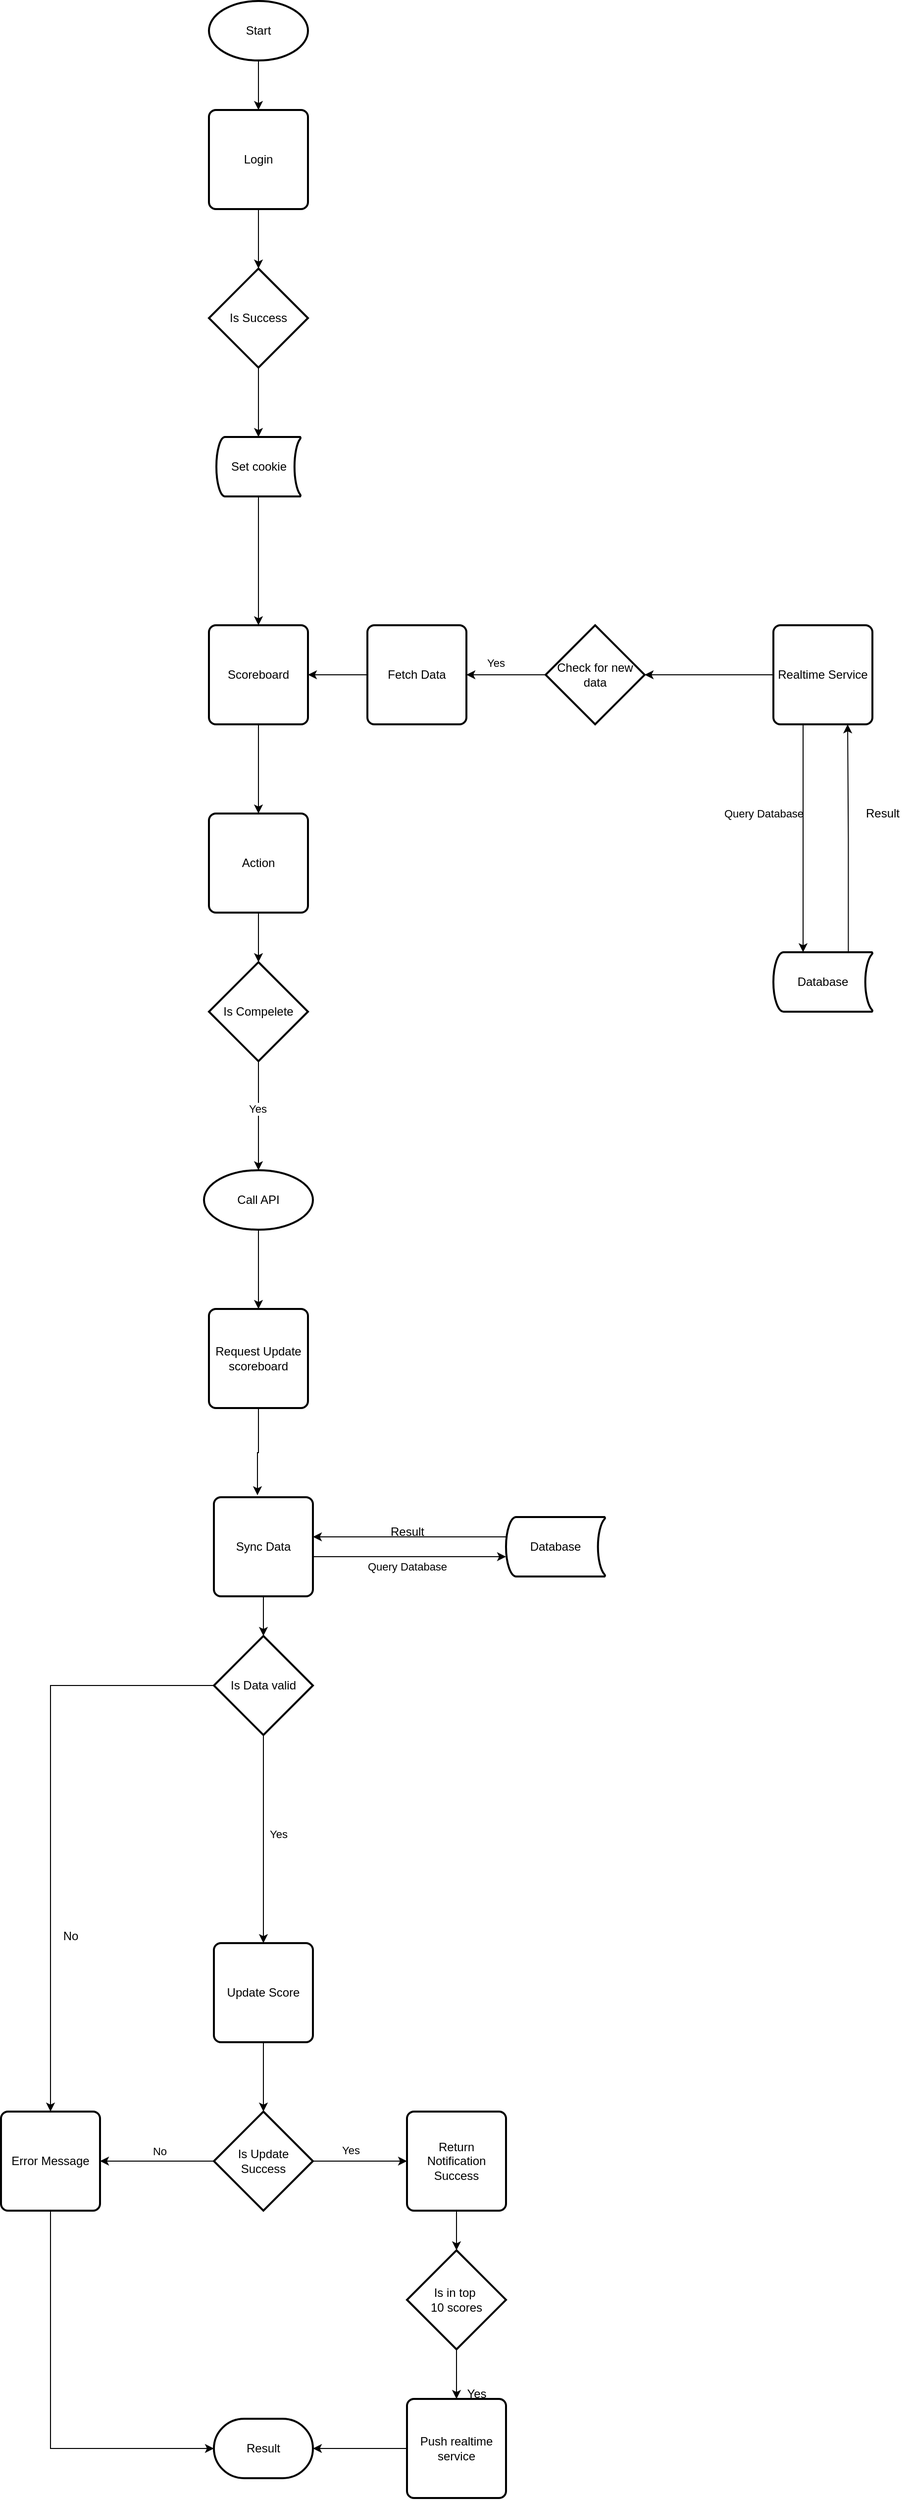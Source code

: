 <mxfile version="26.0.5">
  <diagram name="Trang-1" id="5ejj43Skfpe5UkQqUx6a">
    <mxGraphModel grid="1" page="1" gridSize="10" guides="1" tooltips="1" connect="1" arrows="1" fold="1" pageScale="1" pageWidth="827" pageHeight="1169" math="0" shadow="0">
      <root>
        <mxCell id="0" />
        <mxCell id="1" parent="0" />
        <mxCell id="bD1iXa6uIGsa23crCqH4-16" style="edgeStyle=orthogonalEdgeStyle;rounded=0;orthogonalLoop=1;jettySize=auto;html=1;entryX=0.5;entryY=0;entryDx=0;entryDy=0;" edge="1" parent="1" source="bD1iXa6uIGsa23crCqH4-1" target="bD1iXa6uIGsa23crCqH4-2">
          <mxGeometry relative="1" as="geometry" />
        </mxCell>
        <mxCell id="bD1iXa6uIGsa23crCqH4-1" value="Call API" style="strokeWidth=2;html=1;shape=mxgraph.flowchart.start_1;whiteSpace=wrap;" vertex="1" parent="1">
          <mxGeometry x="335" y="-180" width="110" height="60" as="geometry" />
        </mxCell>
        <mxCell id="bD1iXa6uIGsa23crCqH4-7" style="edgeStyle=orthogonalEdgeStyle;rounded=0;orthogonalLoop=1;jettySize=auto;html=1;" edge="1" parent="1">
          <mxGeometry relative="1" as="geometry">
            <mxPoint x="445" y="210" as="sourcePoint" />
            <mxPoint x="640" y="210" as="targetPoint" />
          </mxGeometry>
        </mxCell>
        <mxCell id="bD1iXa6uIGsa23crCqH4-17" style="edgeStyle=orthogonalEdgeStyle;rounded=0;orthogonalLoop=1;jettySize=auto;html=1;entryX=0.44;entryY=-0.02;entryDx=0;entryDy=0;entryPerimeter=0;" edge="1" parent="1" source="bD1iXa6uIGsa23crCqH4-2" target="bD1iXa6uIGsa23crCqH4-20">
          <mxGeometry relative="1" as="geometry">
            <Array as="points">
              <mxPoint x="390" y="105" />
            </Array>
          </mxGeometry>
        </mxCell>
        <mxCell id="bD1iXa6uIGsa23crCqH4-2" value="Request Update scoreboard" style="rounded=1;whiteSpace=wrap;html=1;absoluteArcSize=1;arcSize=14;strokeWidth=2;" vertex="1" parent="1">
          <mxGeometry x="340" y="-40" width="100" height="100" as="geometry" />
        </mxCell>
        <mxCell id="bD1iXa6uIGsa23crCqH4-4" value="Update Score" style="rounded=1;whiteSpace=wrap;html=1;absoluteArcSize=1;arcSize=14;strokeWidth=2;" vertex="1" parent="1">
          <mxGeometry x="345" y="600" width="100" height="100" as="geometry" />
        </mxCell>
        <mxCell id="bD1iXa6uIGsa23crCqH4-6" style="edgeStyle=orthogonalEdgeStyle;rounded=0;orthogonalLoop=1;jettySize=auto;html=1;entryX=1;entryY=0.5;entryDx=0;entryDy=0;" edge="1" parent="1">
          <mxGeometry relative="1" as="geometry">
            <mxPoint x="640" y="190" as="sourcePoint" />
            <mxPoint x="445" y="190" as="targetPoint" />
          </mxGeometry>
        </mxCell>
        <mxCell id="bD1iXa6uIGsa23crCqH4-8" value="Query Database" style="edgeLabel;html=1;align=center;verticalAlign=middle;resizable=0;points=[];" vertex="1" connectable="0" parent="bD1iXa6uIGsa23crCqH4-6">
          <mxGeometry x="0.497" y="-2" relative="1" as="geometry">
            <mxPoint x="46" y="32" as="offset" />
          </mxGeometry>
        </mxCell>
        <mxCell id="bD1iXa6uIGsa23crCqH4-5" value="Database" style="strokeWidth=2;html=1;shape=mxgraph.flowchart.stored_data;whiteSpace=wrap;" vertex="1" parent="1">
          <mxGeometry x="640" y="170" width="100" height="60" as="geometry" />
        </mxCell>
        <mxCell id="bD1iXa6uIGsa23crCqH4-9" value="Result" style="text;html=1;align=center;verticalAlign=middle;resizable=0;points=[];autosize=1;strokeColor=none;fillColor=none;" vertex="1" parent="1">
          <mxGeometry x="510" y="170" width="60" height="30" as="geometry" />
        </mxCell>
        <mxCell id="G5q5QuLvW7kV_TsMMiGS-6" style="edgeStyle=orthogonalEdgeStyle;rounded=0;orthogonalLoop=1;jettySize=auto;html=1;" edge="1" parent="1" source="bD1iXa6uIGsa23crCqH4-20" target="G5q5QuLvW7kV_TsMMiGS-1">
          <mxGeometry relative="1" as="geometry" />
        </mxCell>
        <mxCell id="bD1iXa6uIGsa23crCqH4-20" value="Sync Data" style="rounded=1;whiteSpace=wrap;html=1;absoluteArcSize=1;arcSize=14;strokeWidth=2;" vertex="1" parent="1">
          <mxGeometry x="345" y="150" width="100" height="100" as="geometry" />
        </mxCell>
        <mxCell id="G5q5QuLvW7kV_TsMMiGS-4" style="edgeStyle=orthogonalEdgeStyle;rounded=0;orthogonalLoop=1;jettySize=auto;html=1;" edge="1" parent="1" source="G5q5QuLvW7kV_TsMMiGS-1" target="G5q5QuLvW7kV_TsMMiGS-3">
          <mxGeometry relative="1" as="geometry" />
        </mxCell>
        <mxCell id="G5q5QuLvW7kV_TsMMiGS-5" style="edgeStyle=orthogonalEdgeStyle;rounded=0;orthogonalLoop=1;jettySize=auto;html=1;entryX=0.5;entryY=0;entryDx=0;entryDy=0;" edge="1" parent="1" source="G5q5QuLvW7kV_TsMMiGS-1" target="bD1iXa6uIGsa23crCqH4-4">
          <mxGeometry relative="1" as="geometry" />
        </mxCell>
        <mxCell id="G5q5QuLvW7kV_TsMMiGS-66" value="Yes" style="edgeLabel;html=1;align=center;verticalAlign=middle;resizable=0;points=[];" connectable="0" vertex="1" parent="G5q5QuLvW7kV_TsMMiGS-5">
          <mxGeometry x="-0.162" y="4" relative="1" as="geometry">
            <mxPoint x="11" y="12" as="offset" />
          </mxGeometry>
        </mxCell>
        <mxCell id="G5q5QuLvW7kV_TsMMiGS-1" value="Is Data valid" style="strokeWidth=2;html=1;shape=mxgraph.flowchart.decision;whiteSpace=wrap;" vertex="1" parent="1">
          <mxGeometry x="345" y="290" width="100" height="100" as="geometry" />
        </mxCell>
        <mxCell id="G5q5QuLvW7kV_TsMMiGS-3" value="Error Message" style="rounded=1;whiteSpace=wrap;html=1;absoluteArcSize=1;arcSize=14;strokeWidth=2;" vertex="1" parent="1">
          <mxGeometry x="130" y="770" width="100" height="100" as="geometry" />
        </mxCell>
        <mxCell id="G5q5QuLvW7kV_TsMMiGS-7" value="Result" style="strokeWidth=2;html=1;shape=mxgraph.flowchart.terminator;whiteSpace=wrap;" vertex="1" parent="1">
          <mxGeometry x="345" y="1080" width="100" height="60" as="geometry" />
        </mxCell>
        <mxCell id="G5q5QuLvW7kV_TsMMiGS-15" style="edgeStyle=orthogonalEdgeStyle;rounded=0;orthogonalLoop=1;jettySize=auto;html=1;" edge="1" parent="1" source="G5q5QuLvW7kV_TsMMiGS-12" target="G5q5QuLvW7kV_TsMMiGS-3">
          <mxGeometry relative="1" as="geometry" />
        </mxCell>
        <mxCell id="G5q5QuLvW7kV_TsMMiGS-43" value="No" style="edgeLabel;html=1;align=center;verticalAlign=middle;resizable=0;points=[];" connectable="0" vertex="1" parent="G5q5QuLvW7kV_TsMMiGS-15">
          <mxGeometry x="-0.183" y="-6" relative="1" as="geometry">
            <mxPoint x="-8" y="-4" as="offset" />
          </mxGeometry>
        </mxCell>
        <mxCell id="G5q5QuLvW7kV_TsMMiGS-16" style="edgeStyle=orthogonalEdgeStyle;rounded=0;orthogonalLoop=1;jettySize=auto;html=1;entryX=0;entryY=0.5;entryDx=0;entryDy=0;" edge="1" parent="1" source="G5q5QuLvW7kV_TsMMiGS-12" target="G5q5QuLvW7kV_TsMMiGS-14">
          <mxGeometry relative="1" as="geometry" />
        </mxCell>
        <mxCell id="G5q5QuLvW7kV_TsMMiGS-42" value="Yes" style="edgeLabel;html=1;align=center;verticalAlign=middle;resizable=0;points=[];" connectable="0" vertex="1" parent="G5q5QuLvW7kV_TsMMiGS-16">
          <mxGeometry x="-0.2" y="11" relative="1" as="geometry">
            <mxPoint as="offset" />
          </mxGeometry>
        </mxCell>
        <mxCell id="G5q5QuLvW7kV_TsMMiGS-12" value="Is Update Success" style="strokeWidth=2;html=1;shape=mxgraph.flowchart.decision;whiteSpace=wrap;" vertex="1" parent="1">
          <mxGeometry x="345" y="770" width="100" height="100" as="geometry" />
        </mxCell>
        <mxCell id="G5q5QuLvW7kV_TsMMiGS-13" style="edgeStyle=orthogonalEdgeStyle;rounded=0;orthogonalLoop=1;jettySize=auto;html=1;entryX=0.5;entryY=0;entryDx=0;entryDy=0;entryPerimeter=0;" edge="1" parent="1" source="bD1iXa6uIGsa23crCqH4-4" target="G5q5QuLvW7kV_TsMMiGS-12">
          <mxGeometry relative="1" as="geometry" />
        </mxCell>
        <mxCell id="G5q5QuLvW7kV_TsMMiGS-14" value="Return Notification Success" style="rounded=1;whiteSpace=wrap;html=1;absoluteArcSize=1;arcSize=14;strokeWidth=2;" vertex="1" parent="1">
          <mxGeometry x="540" y="770" width="100" height="100" as="geometry" />
        </mxCell>
        <mxCell id="G5q5QuLvW7kV_TsMMiGS-70" value="" style="edgeStyle=orthogonalEdgeStyle;rounded=0;orthogonalLoop=1;jettySize=auto;html=1;" edge="1" parent="1" source="G5q5QuLvW7kV_TsMMiGS-19" target="G5q5QuLvW7kV_TsMMiGS-69">
          <mxGeometry relative="1" as="geometry" />
        </mxCell>
        <mxCell id="G5q5QuLvW7kV_TsMMiGS-19" value="Start" style="strokeWidth=2;html=1;shape=mxgraph.flowchart.start_1;whiteSpace=wrap;" vertex="1" parent="1">
          <mxGeometry x="340" y="-1360" width="100" height="60" as="geometry" />
        </mxCell>
        <mxCell id="G5q5QuLvW7kV_TsMMiGS-33" style="edgeStyle=orthogonalEdgeStyle;rounded=0;orthogonalLoop=1;jettySize=auto;html=1;" edge="1" parent="1" source="G5q5QuLvW7kV_TsMMiGS-20" target="G5q5QuLvW7kV_TsMMiGS-32">
          <mxGeometry relative="1" as="geometry" />
        </mxCell>
        <mxCell id="G5q5QuLvW7kV_TsMMiGS-20" value="Scoreboard" style="rounded=1;whiteSpace=wrap;html=1;absoluteArcSize=1;arcSize=14;strokeWidth=2;" vertex="1" parent="1">
          <mxGeometry x="340" y="-730" width="100" height="100" as="geometry" />
        </mxCell>
        <mxCell id="G5q5QuLvW7kV_TsMMiGS-24" style="edgeStyle=orthogonalEdgeStyle;rounded=0;orthogonalLoop=1;jettySize=auto;html=1;entryX=0.75;entryY=1;entryDx=0;entryDy=0;exitX=0.757;exitY=0.056;exitDx=0;exitDy=0;exitPerimeter=0;" edge="1" parent="1" source="G5q5QuLvW7kV_TsMMiGS-21" target="G5q5QuLvW7kV_TsMMiGS-47">
          <mxGeometry relative="1" as="geometry">
            <mxPoint x="1135" y="-510" as="sourcePoint" />
            <mxPoint x="965" y="-510" as="targetPoint" />
          </mxGeometry>
        </mxCell>
        <mxCell id="G5q5QuLvW7kV_TsMMiGS-21" value="Database" style="strokeWidth=2;html=1;shape=mxgraph.flowchart.stored_data;whiteSpace=wrap;" vertex="1" parent="1">
          <mxGeometry x="910" y="-400" width="100" height="60" as="geometry" />
        </mxCell>
        <mxCell id="G5q5QuLvW7kV_TsMMiGS-25" value="Query Database" style="edgeLabel;html=1;align=center;verticalAlign=middle;resizable=0;points=[];" connectable="0" vertex="1" parent="1">
          <mxGeometry x="900.003" y="-540" as="geometry" />
        </mxCell>
        <mxCell id="G5q5QuLvW7kV_TsMMiGS-27" value="Result" style="text;html=1;align=center;verticalAlign=middle;resizable=0;points=[];autosize=1;strokeColor=none;fillColor=none;" vertex="1" parent="1">
          <mxGeometry x="990" y="-555" width="60" height="30" as="geometry" />
        </mxCell>
        <mxCell id="G5q5QuLvW7kV_TsMMiGS-30" style="edgeStyle=orthogonalEdgeStyle;rounded=0;orthogonalLoop=1;jettySize=auto;html=1;exitX=0.5;exitY=1;exitDx=0;exitDy=0;entryX=0.5;entryY=0;entryDx=0;entryDy=0;entryPerimeter=0;" edge="1" parent="1">
          <mxGeometry relative="1" as="geometry">
            <mxPoint x="940" y="-645" as="sourcePoint" />
            <mxPoint x="940" y="-400" as="targetPoint" />
          </mxGeometry>
        </mxCell>
        <mxCell id="G5q5QuLvW7kV_TsMMiGS-38" style="edgeStyle=orthogonalEdgeStyle;rounded=0;orthogonalLoop=1;jettySize=auto;html=1;" edge="1" parent="1" source="G5q5QuLvW7kV_TsMMiGS-32" target="G5q5QuLvW7kV_TsMMiGS-34">
          <mxGeometry relative="1" as="geometry" />
        </mxCell>
        <mxCell id="G5q5QuLvW7kV_TsMMiGS-32" value="Action" style="rounded=1;whiteSpace=wrap;html=1;absoluteArcSize=1;arcSize=14;strokeWidth=2;" vertex="1" parent="1">
          <mxGeometry x="340" y="-540" width="100" height="100" as="geometry" />
        </mxCell>
        <mxCell id="G5q5QuLvW7kV_TsMMiGS-35" style="edgeStyle=orthogonalEdgeStyle;rounded=0;orthogonalLoop=1;jettySize=auto;html=1;" edge="1" parent="1" source="G5q5QuLvW7kV_TsMMiGS-34">
          <mxGeometry relative="1" as="geometry">
            <mxPoint x="390" y="-180" as="targetPoint" />
          </mxGeometry>
        </mxCell>
        <mxCell id="G5q5QuLvW7kV_TsMMiGS-61" value="Yes" style="edgeLabel;html=1;align=center;verticalAlign=middle;resizable=0;points=[];" connectable="0" vertex="1" parent="G5q5QuLvW7kV_TsMMiGS-35">
          <mxGeometry x="-0.131" y="-1" relative="1" as="geometry">
            <mxPoint as="offset" />
          </mxGeometry>
        </mxCell>
        <mxCell id="G5q5QuLvW7kV_TsMMiGS-34" value="Is Compelete" style="strokeWidth=2;html=1;shape=mxgraph.flowchart.decision;whiteSpace=wrap;" vertex="1" parent="1">
          <mxGeometry x="340" y="-390" width="100" height="100" as="geometry" />
        </mxCell>
        <mxCell id="G5q5QuLvW7kV_TsMMiGS-39" value="Push realtime service" style="rounded=1;whiteSpace=wrap;html=1;absoluteArcSize=1;arcSize=14;strokeWidth=2;" vertex="1" parent="1">
          <mxGeometry x="540" y="1060" width="100" height="100" as="geometry" />
        </mxCell>
        <mxCell id="G5q5QuLvW7kV_TsMMiGS-62" style="edgeStyle=orthogonalEdgeStyle;rounded=0;orthogonalLoop=1;jettySize=auto;html=1;entryX=0.5;entryY=0;entryDx=0;entryDy=0;" edge="1" parent="1" source="G5q5QuLvW7kV_TsMMiGS-40" target="G5q5QuLvW7kV_TsMMiGS-39">
          <mxGeometry relative="1" as="geometry" />
        </mxCell>
        <mxCell id="G5q5QuLvW7kV_TsMMiGS-40" value="Is in top&amp;nbsp;&lt;div&gt;10 scores&lt;/div&gt;" style="strokeWidth=2;html=1;shape=mxgraph.flowchart.decision;whiteSpace=wrap;" vertex="1" parent="1">
          <mxGeometry x="540" y="910" width="100" height="100" as="geometry" />
        </mxCell>
        <mxCell id="G5q5QuLvW7kV_TsMMiGS-46" value="Yes" style="text;html=1;align=center;verticalAlign=middle;resizable=0;points=[];autosize=1;strokeColor=none;fillColor=none;" vertex="1" parent="1">
          <mxGeometry x="590" y="1040" width="40" height="30" as="geometry" />
        </mxCell>
        <mxCell id="G5q5QuLvW7kV_TsMMiGS-47" value="Realtime Service" style="rounded=1;whiteSpace=wrap;html=1;absoluteArcSize=1;arcSize=14;strokeWidth=2;" vertex="1" parent="1">
          <mxGeometry x="910" y="-730" width="100" height="100" as="geometry" />
        </mxCell>
        <mxCell id="G5q5QuLvW7kV_TsMMiGS-52" style="edgeStyle=orthogonalEdgeStyle;rounded=0;orthogonalLoop=1;jettySize=auto;html=1;entryX=1;entryY=0.5;entryDx=0;entryDy=0;" edge="1" parent="1" source="G5q5QuLvW7kV_TsMMiGS-57" target="G5q5QuLvW7kV_TsMMiGS-20">
          <mxGeometry relative="1" as="geometry" />
        </mxCell>
        <mxCell id="G5q5QuLvW7kV_TsMMiGS-54" value="Yes&amp;nbsp;" style="edgeLabel;html=1;align=center;verticalAlign=middle;resizable=0;points=[];" connectable="0" vertex="1" parent="G5q5QuLvW7kV_TsMMiGS-52">
          <mxGeometry x="0.029" y="-12" relative="1" as="geometry">
            <mxPoint x="162" as="offset" />
          </mxGeometry>
        </mxCell>
        <mxCell id="G5q5QuLvW7kV_TsMMiGS-50" value="Check for new data" style="strokeWidth=2;html=1;shape=mxgraph.flowchart.decision;whiteSpace=wrap;" vertex="1" parent="1">
          <mxGeometry x="680" y="-730" width="100" height="100" as="geometry" />
        </mxCell>
        <mxCell id="G5q5QuLvW7kV_TsMMiGS-51" style="edgeStyle=orthogonalEdgeStyle;rounded=0;orthogonalLoop=1;jettySize=auto;html=1;entryX=1;entryY=0.5;entryDx=0;entryDy=0;entryPerimeter=0;" edge="1" parent="1" source="G5q5QuLvW7kV_TsMMiGS-47" target="G5q5QuLvW7kV_TsMMiGS-50">
          <mxGeometry relative="1" as="geometry" />
        </mxCell>
        <mxCell id="G5q5QuLvW7kV_TsMMiGS-58" value="" style="edgeStyle=orthogonalEdgeStyle;rounded=0;orthogonalLoop=1;jettySize=auto;html=1;entryX=1;entryY=0.5;entryDx=0;entryDy=0;" edge="1" parent="1" source="G5q5QuLvW7kV_TsMMiGS-50" target="G5q5QuLvW7kV_TsMMiGS-57">
          <mxGeometry relative="1" as="geometry">
            <mxPoint x="650" y="-680" as="sourcePoint" />
            <mxPoint x="440" y="-680" as="targetPoint" />
          </mxGeometry>
        </mxCell>
        <mxCell id="G5q5QuLvW7kV_TsMMiGS-57" value="Fetch Data" style="rounded=1;whiteSpace=wrap;html=1;absoluteArcSize=1;arcSize=14;strokeWidth=2;" vertex="1" parent="1">
          <mxGeometry x="500" y="-730" width="100" height="100" as="geometry" />
        </mxCell>
        <mxCell id="G5q5QuLvW7kV_TsMMiGS-63" style="edgeStyle=orthogonalEdgeStyle;rounded=0;orthogonalLoop=1;jettySize=auto;html=1;entryX=0.5;entryY=0;entryDx=0;entryDy=0;entryPerimeter=0;" edge="1" parent="1" source="G5q5QuLvW7kV_TsMMiGS-14" target="G5q5QuLvW7kV_TsMMiGS-40">
          <mxGeometry relative="1" as="geometry" />
        </mxCell>
        <mxCell id="G5q5QuLvW7kV_TsMMiGS-64" style="edgeStyle=orthogonalEdgeStyle;rounded=0;orthogonalLoop=1;jettySize=auto;html=1;entryX=1;entryY=0.5;entryDx=0;entryDy=0;entryPerimeter=0;" edge="1" parent="1" source="G5q5QuLvW7kV_TsMMiGS-39" target="G5q5QuLvW7kV_TsMMiGS-7">
          <mxGeometry relative="1" as="geometry" />
        </mxCell>
        <mxCell id="G5q5QuLvW7kV_TsMMiGS-67" value="No" style="text;html=1;align=center;verticalAlign=middle;resizable=0;points=[];autosize=1;strokeColor=none;fillColor=none;" vertex="1" parent="1">
          <mxGeometry x="180" y="578" width="40" height="30" as="geometry" />
        </mxCell>
        <mxCell id="G5q5QuLvW7kV_TsMMiGS-68" style="edgeStyle=orthogonalEdgeStyle;rounded=0;orthogonalLoop=1;jettySize=auto;html=1;entryX=0;entryY=0.5;entryDx=0;entryDy=0;entryPerimeter=0;" edge="1" parent="1" source="G5q5QuLvW7kV_TsMMiGS-3" target="G5q5QuLvW7kV_TsMMiGS-7">
          <mxGeometry relative="1" as="geometry">
            <Array as="points">
              <mxPoint x="180" y="1110" />
            </Array>
          </mxGeometry>
        </mxCell>
        <mxCell id="G5q5QuLvW7kV_TsMMiGS-69" value="Login" style="rounded=1;whiteSpace=wrap;html=1;absoluteArcSize=1;arcSize=14;strokeWidth=2;" vertex="1" parent="1">
          <mxGeometry x="340" y="-1250" width="100" height="100" as="geometry" />
        </mxCell>
        <mxCell id="G5q5QuLvW7kV_TsMMiGS-75" style="edgeStyle=orthogonalEdgeStyle;rounded=0;orthogonalLoop=1;jettySize=auto;html=1;" edge="1" parent="1" source="G5q5QuLvW7kV_TsMMiGS-71" target="G5q5QuLvW7kV_TsMMiGS-73">
          <mxGeometry relative="1" as="geometry" />
        </mxCell>
        <mxCell id="G5q5QuLvW7kV_TsMMiGS-71" value="Is Success" style="strokeWidth=2;html=1;shape=mxgraph.flowchart.decision;whiteSpace=wrap;" vertex="1" parent="1">
          <mxGeometry x="340" y="-1090" width="100" height="100" as="geometry" />
        </mxCell>
        <mxCell id="G5q5QuLvW7kV_TsMMiGS-76" style="edgeStyle=orthogonalEdgeStyle;rounded=0;orthogonalLoop=1;jettySize=auto;html=1;entryX=0.5;entryY=0;entryDx=0;entryDy=0;" edge="1" parent="1" source="G5q5QuLvW7kV_TsMMiGS-73" target="G5q5QuLvW7kV_TsMMiGS-20">
          <mxGeometry relative="1" as="geometry" />
        </mxCell>
        <mxCell id="G5q5QuLvW7kV_TsMMiGS-73" value="Set cookie" style="strokeWidth=2;html=1;shape=mxgraph.flowchart.stored_data;whiteSpace=wrap;" vertex="1" parent="1">
          <mxGeometry x="347.5" y="-920" width="85" height="60" as="geometry" />
        </mxCell>
        <mxCell id="G5q5QuLvW7kV_TsMMiGS-74" style="edgeStyle=orthogonalEdgeStyle;rounded=0;orthogonalLoop=1;jettySize=auto;html=1;entryX=0.5;entryY=0;entryDx=0;entryDy=0;entryPerimeter=0;" edge="1" parent="1" source="G5q5QuLvW7kV_TsMMiGS-69" target="G5q5QuLvW7kV_TsMMiGS-71">
          <mxGeometry relative="1" as="geometry" />
        </mxCell>
      </root>
    </mxGraphModel>
  </diagram>
</mxfile>
